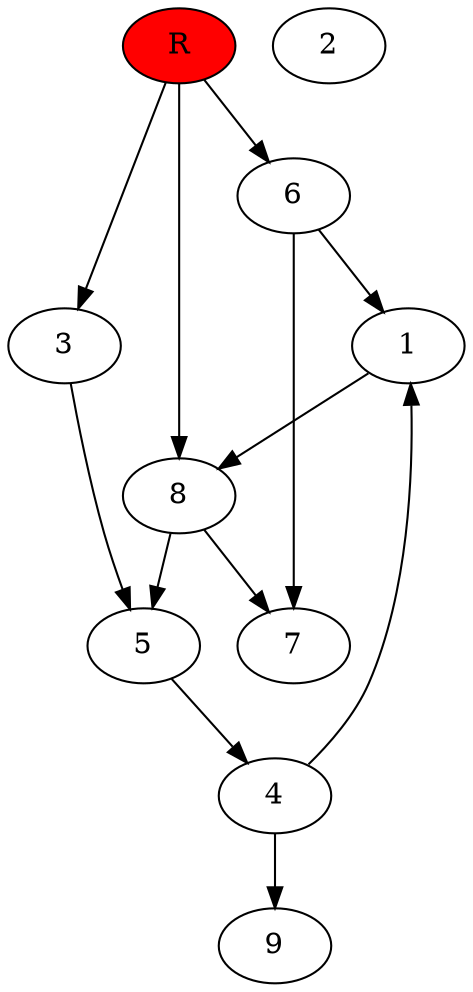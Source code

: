 digraph prb34169 {
	1
	2
	3
	4
	5
	6
	7
	8
	R [fillcolor="#ff0000" style=filled]
	1 -> 8
	3 -> 5
	4 -> 1
	4 -> 9
	5 -> 4
	6 -> 1
	6 -> 7
	8 -> 5
	8 -> 7
	R -> 3
	R -> 6
	R -> 8
}
